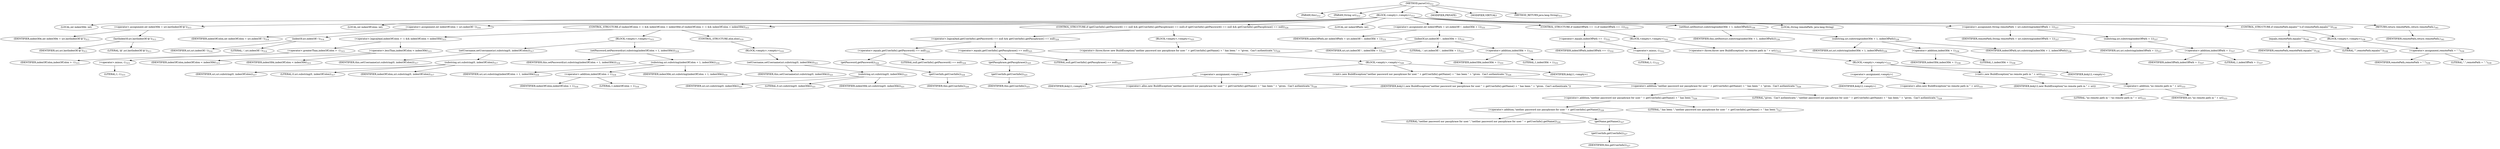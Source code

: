 digraph "parseUri" {  
"691" [label = <(METHOD,parseUri)<SUB>312</SUB>> ]
"79" [label = <(PARAM,this)<SUB>312</SUB>> ]
"692" [label = <(PARAM,String uri)<SUB>312</SUB>> ]
"693" [label = <(BLOCK,&lt;empty&gt;,&lt;empty&gt;)<SUB>312</SUB>> ]
"694" [label = <(LOCAL,int indexOfAt: int)> ]
"695" [label = <(&lt;operator&gt;.assignment,int indexOfAt = uri.lastIndexOf('@'))<SUB>313</SUB>> ]
"696" [label = <(IDENTIFIER,indexOfAt,int indexOfAt = uri.lastIndexOf('@'))<SUB>313</SUB>> ]
"697" [label = <(lastIndexOf,uri.lastIndexOf('@'))<SUB>313</SUB>> ]
"698" [label = <(IDENTIFIER,uri,uri.lastIndexOf('@'))<SUB>313</SUB>> ]
"699" [label = <(LITERAL,'@',uri.lastIndexOf('@'))<SUB>313</SUB>> ]
"700" [label = <(LOCAL,int indexOfColon: int)> ]
"701" [label = <(&lt;operator&gt;.assignment,int indexOfColon = uri.indexOf(':'))<SUB>314</SUB>> ]
"702" [label = <(IDENTIFIER,indexOfColon,int indexOfColon = uri.indexOf(':'))<SUB>314</SUB>> ]
"703" [label = <(indexOf,uri.indexOf(':'))<SUB>314</SUB>> ]
"704" [label = <(IDENTIFIER,uri,uri.indexOf(':'))<SUB>314</SUB>> ]
"705" [label = <(LITERAL,':',uri.indexOf(':'))<SUB>314</SUB>> ]
"706" [label = <(CONTROL_STRUCTURE,if (indexOfColon &gt; -1 &amp;&amp; indexOfColon &lt; indexOfAt),if (indexOfColon &gt; -1 &amp;&amp; indexOfColon &lt; indexOfAt))<SUB>315</SUB>> ]
"707" [label = <(&lt;operator&gt;.logicalAnd,indexOfColon &gt; -1 &amp;&amp; indexOfColon &lt; indexOfAt)<SUB>315</SUB>> ]
"708" [label = <(&lt;operator&gt;.greaterThan,indexOfColon &gt; -1)<SUB>315</SUB>> ]
"709" [label = <(IDENTIFIER,indexOfColon,indexOfColon &gt; -1)<SUB>315</SUB>> ]
"710" [label = <(&lt;operator&gt;.minus,-1)<SUB>315</SUB>> ]
"711" [label = <(LITERAL,1,-1)<SUB>315</SUB>> ]
"712" [label = <(&lt;operator&gt;.lessThan,indexOfColon &lt; indexOfAt)<SUB>315</SUB>> ]
"713" [label = <(IDENTIFIER,indexOfColon,indexOfColon &lt; indexOfAt)<SUB>315</SUB>> ]
"714" [label = <(IDENTIFIER,indexOfAt,indexOfColon &lt; indexOfAt)<SUB>315</SUB>> ]
"715" [label = <(BLOCK,&lt;empty&gt;,&lt;empty&gt;)<SUB>315</SUB>> ]
"716" [label = <(setUsername,setUsername(uri.substring(0, indexOfColon)))<SUB>317</SUB>> ]
"78" [label = <(IDENTIFIER,this,setUsername(uri.substring(0, indexOfColon)))<SUB>317</SUB>> ]
"717" [label = <(substring,uri.substring(0, indexOfColon))<SUB>317</SUB>> ]
"718" [label = <(IDENTIFIER,uri,uri.substring(0, indexOfColon))<SUB>317</SUB>> ]
"719" [label = <(LITERAL,0,uri.substring(0, indexOfColon))<SUB>317</SUB>> ]
"720" [label = <(IDENTIFIER,indexOfColon,uri.substring(0, indexOfColon))<SUB>317</SUB>> ]
"721" [label = <(setPassword,setPassword(uri.substring(indexOfColon + 1, indexOfAt)))<SUB>318</SUB>> ]
"80" [label = <(IDENTIFIER,this,setPassword(uri.substring(indexOfColon + 1, indexOfAt)))<SUB>318</SUB>> ]
"722" [label = <(substring,uri.substring(indexOfColon + 1, indexOfAt))<SUB>318</SUB>> ]
"723" [label = <(IDENTIFIER,uri,uri.substring(indexOfColon + 1, indexOfAt))<SUB>318</SUB>> ]
"724" [label = <(&lt;operator&gt;.addition,indexOfColon + 1)<SUB>318</SUB>> ]
"725" [label = <(IDENTIFIER,indexOfColon,indexOfColon + 1)<SUB>318</SUB>> ]
"726" [label = <(LITERAL,1,indexOfColon + 1)<SUB>318</SUB>> ]
"727" [label = <(IDENTIFIER,indexOfAt,uri.substring(indexOfColon + 1, indexOfAt))<SUB>318</SUB>> ]
"728" [label = <(CONTROL_STRUCTURE,else,else)<SUB>319</SUB>> ]
"729" [label = <(BLOCK,&lt;empty&gt;,&lt;empty&gt;)<SUB>319</SUB>> ]
"730" [label = <(setUsername,setUsername(uri.substring(0, indexOfAt)))<SUB>321</SUB>> ]
"81" [label = <(IDENTIFIER,this,setUsername(uri.substring(0, indexOfAt)))<SUB>321</SUB>> ]
"731" [label = <(substring,uri.substring(0, indexOfAt))<SUB>321</SUB>> ]
"732" [label = <(IDENTIFIER,uri,uri.substring(0, indexOfAt))<SUB>321</SUB>> ]
"733" [label = <(LITERAL,0,uri.substring(0, indexOfAt))<SUB>321</SUB>> ]
"734" [label = <(IDENTIFIER,indexOfAt,uri.substring(0, indexOfAt))<SUB>321</SUB>> ]
"735" [label = <(CONTROL_STRUCTURE,if (getUserInfo().getPassword() == null &amp;&amp; getUserInfo().getPassphrase() == null),if (getUserInfo().getPassword() == null &amp;&amp; getUserInfo().getPassphrase() == null))<SUB>324</SUB>> ]
"736" [label = <(&lt;operator&gt;.logicalAnd,getUserInfo().getPassword() == null &amp;&amp; getUserInfo().getPassphrase() == null)<SUB>324</SUB>> ]
"737" [label = <(&lt;operator&gt;.equals,getUserInfo().getPassword() == null)<SUB>324</SUB>> ]
"738" [label = <(getPassword,getPassword())<SUB>324</SUB>> ]
"739" [label = <(getUserInfo,getUserInfo())<SUB>324</SUB>> ]
"82" [label = <(IDENTIFIER,this,getUserInfo())<SUB>324</SUB>> ]
"740" [label = <(LITERAL,null,getUserInfo().getPassword() == null)<SUB>324</SUB>> ]
"741" [label = <(&lt;operator&gt;.equals,getUserInfo().getPassphrase() == null)<SUB>325</SUB>> ]
"742" [label = <(getPassphrase,getPassphrase())<SUB>325</SUB>> ]
"743" [label = <(getUserInfo,getUserInfo())<SUB>325</SUB>> ]
"83" [label = <(IDENTIFIER,this,getUserInfo())<SUB>325</SUB>> ]
"744" [label = <(LITERAL,null,getUserInfo().getPassphrase() == null)<SUB>325</SUB>> ]
"745" [label = <(BLOCK,&lt;empty&gt;,&lt;empty&gt;)<SUB>325</SUB>> ]
"746" [label = <(&lt;operator&gt;.throw,throw new BuildException(&quot;neither password nor passphrase for user &quot; + getUserInfo().getName() + &quot; has been &quot; + &quot;given.  Can't authenticate.&quot;);)<SUB>326</SUB>> ]
"747" [label = <(BLOCK,&lt;empty&gt;,&lt;empty&gt;)<SUB>326</SUB>> ]
"748" [label = <(&lt;operator&gt;.assignment,&lt;empty&gt;)> ]
"749" [label = <(IDENTIFIER,$obj11,&lt;empty&gt;)> ]
"750" [label = <(&lt;operator&gt;.alloc,new BuildException(&quot;neither password nor passphrase for user &quot; + getUserInfo().getName() + &quot; has been &quot; + &quot;given.  Can't authenticate.&quot;))<SUB>326</SUB>> ]
"751" [label = <(&lt;init&gt;,new BuildException(&quot;neither password nor passphrase for user &quot; + getUserInfo().getName() + &quot; has been &quot; + &quot;given.  Can't authenticate.&quot;))<SUB>326</SUB>> ]
"752" [label = <(IDENTIFIER,$obj11,new BuildException(&quot;neither password nor passphrase for user &quot; + getUserInfo().getName() + &quot; has been &quot; + &quot;given.  Can't authenticate.&quot;))> ]
"753" [label = <(&lt;operator&gt;.addition,&quot;neither password nor passphrase for user &quot; + getUserInfo().getName() + &quot; has been &quot; + &quot;given.  Can't authenticate.&quot;)<SUB>326</SUB>> ]
"754" [label = <(&lt;operator&gt;.addition,&quot;neither password nor passphrase for user &quot; + getUserInfo().getName() + &quot; has been &quot;)<SUB>326</SUB>> ]
"755" [label = <(&lt;operator&gt;.addition,&quot;neither password nor passphrase for user &quot; + getUserInfo().getName())<SUB>326</SUB>> ]
"756" [label = <(LITERAL,&quot;neither password nor passphrase for user &quot;,&quot;neither password nor passphrase for user &quot; + getUserInfo().getName())<SUB>326</SUB>> ]
"757" [label = <(getName,getName())<SUB>327</SUB>> ]
"758" [label = <(getUserInfo,getUserInfo())<SUB>327</SUB>> ]
"84" [label = <(IDENTIFIER,this,getUserInfo())<SUB>327</SUB>> ]
"759" [label = <(LITERAL,&quot; has been &quot;,&quot;neither password nor passphrase for user &quot; + getUserInfo().getName() + &quot; has been &quot;)<SUB>327</SUB>> ]
"760" [label = <(LITERAL,&quot;given.  Can't authenticate.&quot;,&quot;neither password nor passphrase for user &quot; + getUserInfo().getName() + &quot; has been &quot; + &quot;given.  Can't authenticate.&quot;)<SUB>328</SUB>> ]
"761" [label = <(IDENTIFIER,$obj11,&lt;empty&gt;)> ]
"762" [label = <(LOCAL,int indexOfPath: int)> ]
"763" [label = <(&lt;operator&gt;.assignment,int indexOfPath = uri.indexOf(':', indexOfAt + 1))<SUB>331</SUB>> ]
"764" [label = <(IDENTIFIER,indexOfPath,int indexOfPath = uri.indexOf(':', indexOfAt + 1))<SUB>331</SUB>> ]
"765" [label = <(indexOf,uri.indexOf(':', indexOfAt + 1))<SUB>331</SUB>> ]
"766" [label = <(IDENTIFIER,uri,uri.indexOf(':', indexOfAt + 1))<SUB>331</SUB>> ]
"767" [label = <(LITERAL,':',uri.indexOf(':', indexOfAt + 1))<SUB>331</SUB>> ]
"768" [label = <(&lt;operator&gt;.addition,indexOfAt + 1)<SUB>331</SUB>> ]
"769" [label = <(IDENTIFIER,indexOfAt,indexOfAt + 1)<SUB>331</SUB>> ]
"770" [label = <(LITERAL,1,indexOfAt + 1)<SUB>331</SUB>> ]
"771" [label = <(CONTROL_STRUCTURE,if (indexOfPath == -1),if (indexOfPath == -1))<SUB>332</SUB>> ]
"772" [label = <(&lt;operator&gt;.equals,indexOfPath == -1)<SUB>332</SUB>> ]
"773" [label = <(IDENTIFIER,indexOfPath,indexOfPath == -1)<SUB>332</SUB>> ]
"774" [label = <(&lt;operator&gt;.minus,-1)<SUB>332</SUB>> ]
"775" [label = <(LITERAL,1,-1)<SUB>332</SUB>> ]
"776" [label = <(BLOCK,&lt;empty&gt;,&lt;empty&gt;)<SUB>332</SUB>> ]
"777" [label = <(&lt;operator&gt;.throw,throw new BuildException(&quot;no remote path in &quot; + uri);)<SUB>333</SUB>> ]
"778" [label = <(BLOCK,&lt;empty&gt;,&lt;empty&gt;)<SUB>333</SUB>> ]
"779" [label = <(&lt;operator&gt;.assignment,&lt;empty&gt;)> ]
"780" [label = <(IDENTIFIER,$obj12,&lt;empty&gt;)> ]
"781" [label = <(&lt;operator&gt;.alloc,new BuildException(&quot;no remote path in &quot; + uri))<SUB>333</SUB>> ]
"782" [label = <(&lt;init&gt;,new BuildException(&quot;no remote path in &quot; + uri))<SUB>333</SUB>> ]
"783" [label = <(IDENTIFIER,$obj12,new BuildException(&quot;no remote path in &quot; + uri))> ]
"784" [label = <(&lt;operator&gt;.addition,&quot;no remote path in &quot; + uri)<SUB>333</SUB>> ]
"785" [label = <(LITERAL,&quot;no remote path in &quot;,&quot;no remote path in &quot; + uri)<SUB>333</SUB>> ]
"786" [label = <(IDENTIFIER,uri,&quot;no remote path in &quot; + uri)<SUB>333</SUB>> ]
"787" [label = <(IDENTIFIER,$obj12,&lt;empty&gt;)> ]
"788" [label = <(setHost,setHost(uri.substring(indexOfAt + 1, indexOfPath)))<SUB>336</SUB>> ]
"85" [label = <(IDENTIFIER,this,setHost(uri.substring(indexOfAt + 1, indexOfPath)))<SUB>336</SUB>> ]
"789" [label = <(substring,uri.substring(indexOfAt + 1, indexOfPath))<SUB>336</SUB>> ]
"790" [label = <(IDENTIFIER,uri,uri.substring(indexOfAt + 1, indexOfPath))<SUB>336</SUB>> ]
"791" [label = <(&lt;operator&gt;.addition,indexOfAt + 1)<SUB>336</SUB>> ]
"792" [label = <(IDENTIFIER,indexOfAt,indexOfAt + 1)<SUB>336</SUB>> ]
"793" [label = <(LITERAL,1,indexOfAt + 1)<SUB>336</SUB>> ]
"794" [label = <(IDENTIFIER,indexOfPath,uri.substring(indexOfAt + 1, indexOfPath))<SUB>336</SUB>> ]
"795" [label = <(LOCAL,String remotePath: java.lang.String)> ]
"796" [label = <(&lt;operator&gt;.assignment,String remotePath = uri.substring(indexOfPath + 1))<SUB>337</SUB>> ]
"797" [label = <(IDENTIFIER,remotePath,String remotePath = uri.substring(indexOfPath + 1))<SUB>337</SUB>> ]
"798" [label = <(substring,uri.substring(indexOfPath + 1))<SUB>337</SUB>> ]
"799" [label = <(IDENTIFIER,uri,uri.substring(indexOfPath + 1))<SUB>337</SUB>> ]
"800" [label = <(&lt;operator&gt;.addition,indexOfPath + 1)<SUB>337</SUB>> ]
"801" [label = <(IDENTIFIER,indexOfPath,indexOfPath + 1)<SUB>337</SUB>> ]
"802" [label = <(LITERAL,1,indexOfPath + 1)<SUB>337</SUB>> ]
"803" [label = <(CONTROL_STRUCTURE,if (remotePath.equals(&quot;&quot;)),if (remotePath.equals(&quot;&quot;)))<SUB>338</SUB>> ]
"804" [label = <(equals,remotePath.equals(&quot;&quot;))<SUB>338</SUB>> ]
"805" [label = <(IDENTIFIER,remotePath,remotePath.equals(&quot;&quot;))<SUB>338</SUB>> ]
"806" [label = <(LITERAL,&quot;&quot;,remotePath.equals(&quot;&quot;))<SUB>338</SUB>> ]
"807" [label = <(BLOCK,&lt;empty&gt;,&lt;empty&gt;)<SUB>338</SUB>> ]
"808" [label = <(&lt;operator&gt;.assignment,remotePath = &quot;.&quot;)<SUB>339</SUB>> ]
"809" [label = <(IDENTIFIER,remotePath,remotePath = &quot;.&quot;)<SUB>339</SUB>> ]
"810" [label = <(LITERAL,&quot;.&quot;,remotePath = &quot;.&quot;)<SUB>339</SUB>> ]
"811" [label = <(RETURN,return remotePath;,return remotePath;)<SUB>341</SUB>> ]
"812" [label = <(IDENTIFIER,remotePath,return remotePath;)<SUB>341</SUB>> ]
"813" [label = <(MODIFIER,PRIVATE)> ]
"814" [label = <(MODIFIER,VIRTUAL)> ]
"815" [label = <(METHOD_RETURN,java.lang.String)<SUB>312</SUB>> ]
  "691" -> "79" 
  "691" -> "692" 
  "691" -> "693" 
  "691" -> "813" 
  "691" -> "814" 
  "691" -> "815" 
  "693" -> "694" 
  "693" -> "695" 
  "693" -> "700" 
  "693" -> "701" 
  "693" -> "706" 
  "693" -> "735" 
  "693" -> "762" 
  "693" -> "763" 
  "693" -> "771" 
  "693" -> "788" 
  "693" -> "795" 
  "693" -> "796" 
  "693" -> "803" 
  "693" -> "811" 
  "695" -> "696" 
  "695" -> "697" 
  "697" -> "698" 
  "697" -> "699" 
  "701" -> "702" 
  "701" -> "703" 
  "703" -> "704" 
  "703" -> "705" 
  "706" -> "707" 
  "706" -> "715" 
  "706" -> "728" 
  "707" -> "708" 
  "707" -> "712" 
  "708" -> "709" 
  "708" -> "710" 
  "710" -> "711" 
  "712" -> "713" 
  "712" -> "714" 
  "715" -> "716" 
  "715" -> "721" 
  "716" -> "78" 
  "716" -> "717" 
  "717" -> "718" 
  "717" -> "719" 
  "717" -> "720" 
  "721" -> "80" 
  "721" -> "722" 
  "722" -> "723" 
  "722" -> "724" 
  "722" -> "727" 
  "724" -> "725" 
  "724" -> "726" 
  "728" -> "729" 
  "729" -> "730" 
  "730" -> "81" 
  "730" -> "731" 
  "731" -> "732" 
  "731" -> "733" 
  "731" -> "734" 
  "735" -> "736" 
  "735" -> "745" 
  "736" -> "737" 
  "736" -> "741" 
  "737" -> "738" 
  "737" -> "740" 
  "738" -> "739" 
  "739" -> "82" 
  "741" -> "742" 
  "741" -> "744" 
  "742" -> "743" 
  "743" -> "83" 
  "745" -> "746" 
  "746" -> "747" 
  "747" -> "748" 
  "747" -> "751" 
  "747" -> "761" 
  "748" -> "749" 
  "748" -> "750" 
  "751" -> "752" 
  "751" -> "753" 
  "753" -> "754" 
  "753" -> "760" 
  "754" -> "755" 
  "754" -> "759" 
  "755" -> "756" 
  "755" -> "757" 
  "757" -> "758" 
  "758" -> "84" 
  "763" -> "764" 
  "763" -> "765" 
  "765" -> "766" 
  "765" -> "767" 
  "765" -> "768" 
  "768" -> "769" 
  "768" -> "770" 
  "771" -> "772" 
  "771" -> "776" 
  "772" -> "773" 
  "772" -> "774" 
  "774" -> "775" 
  "776" -> "777" 
  "777" -> "778" 
  "778" -> "779" 
  "778" -> "782" 
  "778" -> "787" 
  "779" -> "780" 
  "779" -> "781" 
  "782" -> "783" 
  "782" -> "784" 
  "784" -> "785" 
  "784" -> "786" 
  "788" -> "85" 
  "788" -> "789" 
  "789" -> "790" 
  "789" -> "791" 
  "789" -> "794" 
  "791" -> "792" 
  "791" -> "793" 
  "796" -> "797" 
  "796" -> "798" 
  "798" -> "799" 
  "798" -> "800" 
  "800" -> "801" 
  "800" -> "802" 
  "803" -> "804" 
  "803" -> "807" 
  "804" -> "805" 
  "804" -> "806" 
  "807" -> "808" 
  "808" -> "809" 
  "808" -> "810" 
  "811" -> "812" 
}
